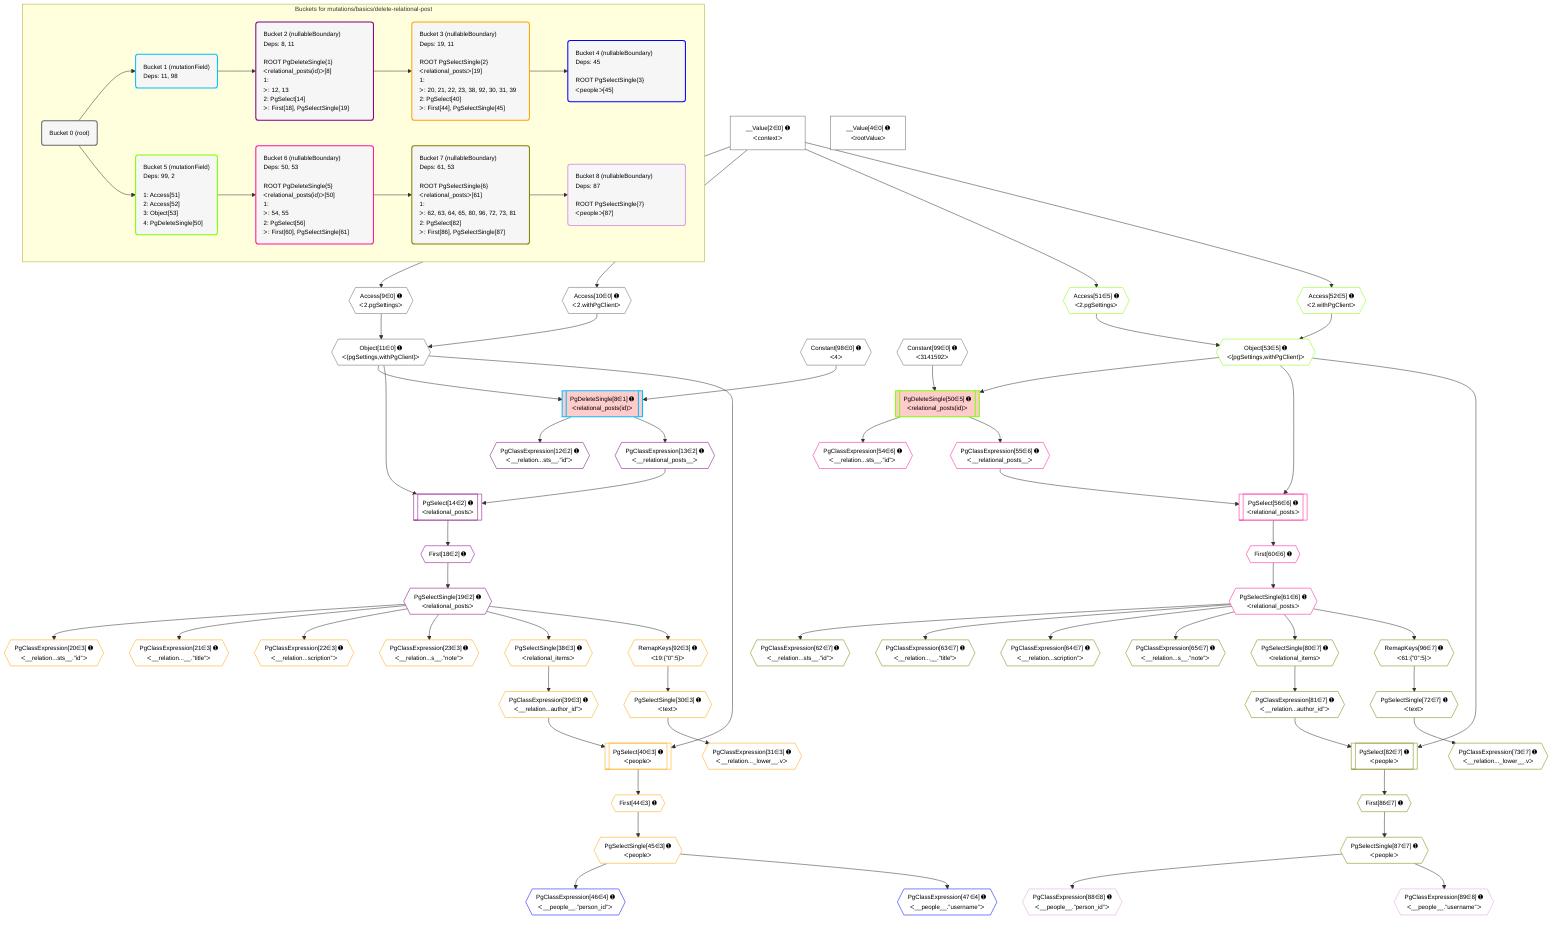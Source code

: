 %%{init: {'themeVariables': { 'fontSize': '12px'}}}%%
graph TD
    classDef path fill:#eee,stroke:#000,color:#000
    classDef plan fill:#fff,stroke-width:1px,color:#000
    classDef itemplan fill:#fff,stroke-width:2px,color:#000
    classDef unbatchedplan fill:#dff,stroke-width:1px,color:#000
    classDef sideeffectplan fill:#fcc,stroke-width:2px,color:#000
    classDef bucket fill:#f6f6f6,color:#000,stroke-width:2px,text-align:left


    %% plan dependencies
    Object11{{"Object[11∈0] ➊<br />ᐸ{pgSettings,withPgClient}ᐳ"}}:::plan
    Access9{{"Access[9∈0] ➊<br />ᐸ2.pgSettingsᐳ"}}:::plan
    Access10{{"Access[10∈0] ➊<br />ᐸ2.withPgClientᐳ"}}:::plan
    Access9 & Access10 --> Object11
    __Value2["__Value[2∈0] ➊<br />ᐸcontextᐳ"]:::plan
    __Value2 --> Access9
    __Value2 --> Access10
    __Value4["__Value[4∈0] ➊<br />ᐸrootValueᐳ"]:::plan
    Constant98{{"Constant[98∈0] ➊<br />ᐸ4ᐳ"}}:::plan
    Constant99{{"Constant[99∈0] ➊<br />ᐸ3141592ᐳ"}}:::plan
    PgDeleteSingle8[["PgDeleteSingle[8∈1] ➊<br />ᐸrelational_posts(id)ᐳ"]]:::sideeffectplan
    Object11 & Constant98 --> PgDeleteSingle8
    PgSelect14[["PgSelect[14∈2] ➊<br />ᐸrelational_postsᐳ"]]:::plan
    PgClassExpression13{{"PgClassExpression[13∈2] ➊<br />ᐸ__relational_posts__ᐳ"}}:::plan
    Object11 & PgClassExpression13 --> PgSelect14
    PgClassExpression12{{"PgClassExpression[12∈2] ➊<br />ᐸ__relation...sts__.”id”ᐳ"}}:::plan
    PgDeleteSingle8 --> PgClassExpression12
    PgDeleteSingle8 --> PgClassExpression13
    First18{{"First[18∈2] ➊"}}:::plan
    PgSelect14 --> First18
    PgSelectSingle19{{"PgSelectSingle[19∈2] ➊<br />ᐸrelational_postsᐳ"}}:::plan
    First18 --> PgSelectSingle19
    PgSelect40[["PgSelect[40∈3] ➊<br />ᐸpeopleᐳ"]]:::plan
    PgClassExpression39{{"PgClassExpression[39∈3] ➊<br />ᐸ__relation...author_id”ᐳ"}}:::plan
    Object11 & PgClassExpression39 --> PgSelect40
    PgClassExpression20{{"PgClassExpression[20∈3] ➊<br />ᐸ__relation...sts__.”id”ᐳ"}}:::plan
    PgSelectSingle19 --> PgClassExpression20
    PgClassExpression21{{"PgClassExpression[21∈3] ➊<br />ᐸ__relation...__.”title”ᐳ"}}:::plan
    PgSelectSingle19 --> PgClassExpression21
    PgClassExpression22{{"PgClassExpression[22∈3] ➊<br />ᐸ__relation...scription”ᐳ"}}:::plan
    PgSelectSingle19 --> PgClassExpression22
    PgClassExpression23{{"PgClassExpression[23∈3] ➊<br />ᐸ__relation...s__.”note”ᐳ"}}:::plan
    PgSelectSingle19 --> PgClassExpression23
    PgSelectSingle30{{"PgSelectSingle[30∈3] ➊<br />ᐸtextᐳ"}}:::plan
    RemapKeys92{{"RemapKeys[92∈3] ➊<br />ᐸ19:{”0”:5}ᐳ"}}:::plan
    RemapKeys92 --> PgSelectSingle30
    PgClassExpression31{{"PgClassExpression[31∈3] ➊<br />ᐸ__relation..._lower__.vᐳ"}}:::plan
    PgSelectSingle30 --> PgClassExpression31
    PgSelectSingle38{{"PgSelectSingle[38∈3] ➊<br />ᐸrelational_itemsᐳ"}}:::plan
    PgSelectSingle19 --> PgSelectSingle38
    PgSelectSingle38 --> PgClassExpression39
    First44{{"First[44∈3] ➊"}}:::plan
    PgSelect40 --> First44
    PgSelectSingle45{{"PgSelectSingle[45∈3] ➊<br />ᐸpeopleᐳ"}}:::plan
    First44 --> PgSelectSingle45
    PgSelectSingle19 --> RemapKeys92
    PgClassExpression46{{"PgClassExpression[46∈4] ➊<br />ᐸ__people__.”person_id”ᐳ"}}:::plan
    PgSelectSingle45 --> PgClassExpression46
    PgClassExpression47{{"PgClassExpression[47∈4] ➊<br />ᐸ__people__.”username”ᐳ"}}:::plan
    PgSelectSingle45 --> PgClassExpression47
    PgDeleteSingle50[["PgDeleteSingle[50∈5] ➊<br />ᐸrelational_posts(id)ᐳ"]]:::sideeffectplan
    Object53{{"Object[53∈5] ➊<br />ᐸ{pgSettings,withPgClient}ᐳ"}}:::plan
    Object53 & Constant99 --> PgDeleteSingle50
    Access51{{"Access[51∈5] ➊<br />ᐸ2.pgSettingsᐳ"}}:::plan
    Access52{{"Access[52∈5] ➊<br />ᐸ2.withPgClientᐳ"}}:::plan
    Access51 & Access52 --> Object53
    __Value2 --> Access51
    __Value2 --> Access52
    PgSelect56[["PgSelect[56∈6] ➊<br />ᐸrelational_postsᐳ"]]:::plan
    PgClassExpression55{{"PgClassExpression[55∈6] ➊<br />ᐸ__relational_posts__ᐳ"}}:::plan
    Object53 & PgClassExpression55 --> PgSelect56
    PgClassExpression54{{"PgClassExpression[54∈6] ➊<br />ᐸ__relation...sts__.”id”ᐳ"}}:::plan
    PgDeleteSingle50 --> PgClassExpression54
    PgDeleteSingle50 --> PgClassExpression55
    First60{{"First[60∈6] ➊"}}:::plan
    PgSelect56 --> First60
    PgSelectSingle61{{"PgSelectSingle[61∈6] ➊<br />ᐸrelational_postsᐳ"}}:::plan
    First60 --> PgSelectSingle61
    PgSelect82[["PgSelect[82∈7] ➊<br />ᐸpeopleᐳ"]]:::plan
    PgClassExpression81{{"PgClassExpression[81∈7] ➊<br />ᐸ__relation...author_id”ᐳ"}}:::plan
    Object53 & PgClassExpression81 --> PgSelect82
    PgClassExpression62{{"PgClassExpression[62∈7] ➊<br />ᐸ__relation...sts__.”id”ᐳ"}}:::plan
    PgSelectSingle61 --> PgClassExpression62
    PgClassExpression63{{"PgClassExpression[63∈7] ➊<br />ᐸ__relation...__.”title”ᐳ"}}:::plan
    PgSelectSingle61 --> PgClassExpression63
    PgClassExpression64{{"PgClassExpression[64∈7] ➊<br />ᐸ__relation...scription”ᐳ"}}:::plan
    PgSelectSingle61 --> PgClassExpression64
    PgClassExpression65{{"PgClassExpression[65∈7] ➊<br />ᐸ__relation...s__.”note”ᐳ"}}:::plan
    PgSelectSingle61 --> PgClassExpression65
    PgSelectSingle72{{"PgSelectSingle[72∈7] ➊<br />ᐸtextᐳ"}}:::plan
    RemapKeys96{{"RemapKeys[96∈7] ➊<br />ᐸ61:{”0”:5}ᐳ"}}:::plan
    RemapKeys96 --> PgSelectSingle72
    PgClassExpression73{{"PgClassExpression[73∈7] ➊<br />ᐸ__relation..._lower__.vᐳ"}}:::plan
    PgSelectSingle72 --> PgClassExpression73
    PgSelectSingle80{{"PgSelectSingle[80∈7] ➊<br />ᐸrelational_itemsᐳ"}}:::plan
    PgSelectSingle61 --> PgSelectSingle80
    PgSelectSingle80 --> PgClassExpression81
    First86{{"First[86∈7] ➊"}}:::plan
    PgSelect82 --> First86
    PgSelectSingle87{{"PgSelectSingle[87∈7] ➊<br />ᐸpeopleᐳ"}}:::plan
    First86 --> PgSelectSingle87
    PgSelectSingle61 --> RemapKeys96
    PgClassExpression88{{"PgClassExpression[88∈8] ➊<br />ᐸ__people__.”person_id”ᐳ"}}:::plan
    PgSelectSingle87 --> PgClassExpression88
    PgClassExpression89{{"PgClassExpression[89∈8] ➊<br />ᐸ__people__.”username”ᐳ"}}:::plan
    PgSelectSingle87 --> PgClassExpression89

    %% define steps

    subgraph "Buckets for mutations/basics/delete-relational-post"
    Bucket0("Bucket 0 (root)"):::bucket
    classDef bucket0 stroke:#696969
    class Bucket0,__Value2,__Value4,Access9,Access10,Object11,Constant98,Constant99 bucket0
    Bucket1("Bucket 1 (mutationField)<br />Deps: 11, 98"):::bucket
    classDef bucket1 stroke:#00bfff
    class Bucket1,PgDeleteSingle8 bucket1
    Bucket2("Bucket 2 (nullableBoundary)<br />Deps: 8, 11<br /><br />ROOT PgDeleteSingle{1}ᐸrelational_posts(id)ᐳ[8]<br />1: <br />ᐳ: 12, 13<br />2: PgSelect[14]<br />ᐳ: First[18], PgSelectSingle[19]"):::bucket
    classDef bucket2 stroke:#7f007f
    class Bucket2,PgClassExpression12,PgClassExpression13,PgSelect14,First18,PgSelectSingle19 bucket2
    Bucket3("Bucket 3 (nullableBoundary)<br />Deps: 19, 11<br /><br />ROOT PgSelectSingle{2}ᐸrelational_postsᐳ[19]<br />1: <br />ᐳ: 20, 21, 22, 23, 38, 92, 30, 31, 39<br />2: PgSelect[40]<br />ᐳ: First[44], PgSelectSingle[45]"):::bucket
    classDef bucket3 stroke:#ffa500
    class Bucket3,PgClassExpression20,PgClassExpression21,PgClassExpression22,PgClassExpression23,PgSelectSingle30,PgClassExpression31,PgSelectSingle38,PgClassExpression39,PgSelect40,First44,PgSelectSingle45,RemapKeys92 bucket3
    Bucket4("Bucket 4 (nullableBoundary)<br />Deps: 45<br /><br />ROOT PgSelectSingle{3}ᐸpeopleᐳ[45]"):::bucket
    classDef bucket4 stroke:#0000ff
    class Bucket4,PgClassExpression46,PgClassExpression47 bucket4
    Bucket5("Bucket 5 (mutationField)<br />Deps: 99, 2<br /><br />1: Access[51]<br />2: Access[52]<br />3: Object[53]<br />4: PgDeleteSingle[50]"):::bucket
    classDef bucket5 stroke:#7fff00
    class Bucket5,PgDeleteSingle50,Access51,Access52,Object53 bucket5
    Bucket6("Bucket 6 (nullableBoundary)<br />Deps: 50, 53<br /><br />ROOT PgDeleteSingle{5}ᐸrelational_posts(id)ᐳ[50]<br />1: <br />ᐳ: 54, 55<br />2: PgSelect[56]<br />ᐳ: First[60], PgSelectSingle[61]"):::bucket
    classDef bucket6 stroke:#ff1493
    class Bucket6,PgClassExpression54,PgClassExpression55,PgSelect56,First60,PgSelectSingle61 bucket6
    Bucket7("Bucket 7 (nullableBoundary)<br />Deps: 61, 53<br /><br />ROOT PgSelectSingle{6}ᐸrelational_postsᐳ[61]<br />1: <br />ᐳ: 62, 63, 64, 65, 80, 96, 72, 73, 81<br />2: PgSelect[82]<br />ᐳ: First[86], PgSelectSingle[87]"):::bucket
    classDef bucket7 stroke:#808000
    class Bucket7,PgClassExpression62,PgClassExpression63,PgClassExpression64,PgClassExpression65,PgSelectSingle72,PgClassExpression73,PgSelectSingle80,PgClassExpression81,PgSelect82,First86,PgSelectSingle87,RemapKeys96 bucket7
    Bucket8("Bucket 8 (nullableBoundary)<br />Deps: 87<br /><br />ROOT PgSelectSingle{7}ᐸpeopleᐳ[87]"):::bucket
    classDef bucket8 stroke:#dda0dd
    class Bucket8,PgClassExpression88,PgClassExpression89 bucket8
    Bucket0 --> Bucket1 & Bucket5
    Bucket1 --> Bucket2
    Bucket2 --> Bucket3
    Bucket3 --> Bucket4
    Bucket5 --> Bucket6
    Bucket6 --> Bucket7
    Bucket7 --> Bucket8
    end